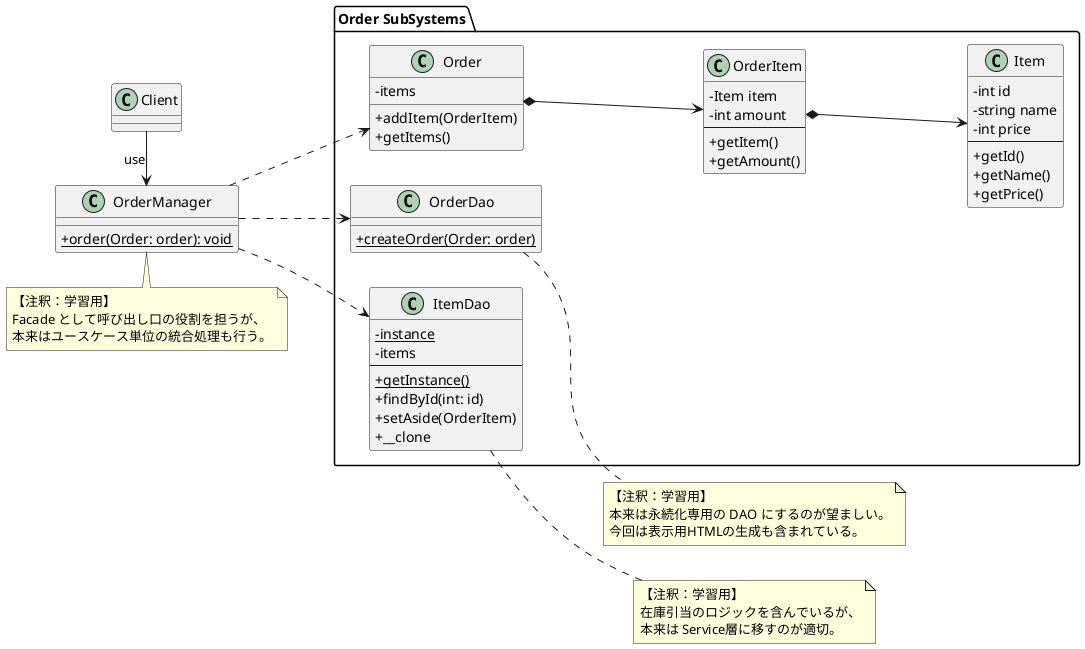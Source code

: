 @startuml facadeClassDiagram
skinparam classAttributeIconSize 0
left to right direction
class Client

class OrderManager{
  {static}+order(Order: order): void
}

package "Order SubSystems"{
  class OrderDao{
    {static}+createOrder(Order: order)
  }

  class ItemDao{
    {static}-instance
    -items
    --
    {static}+getInstance()
    +findById(int: id)
    +setAside(OrderItem)
    +__clone
    }


  class Order{
    -items
    +addItem(OrderItem)
    +getItems()
  }


  class OrderItem{
    -Item item
    -int amount
    --
    +getItem()
    +getAmount()
  }

  class Item{
    -int id
    -string name
    -int price
    --
    +getId()
    +getName()
    +getPrice()
  }
}

Client-right->OrderManager:use
OrderManager..>ItemDao
OrderManager..>OrderDao
OrderManager..>Order
Order*-->OrderItem
OrderItem*-->Item

note bottom of OrderManager
【注釈：学習用】
Facade として呼び出し口の役割を担うが、
本来はユースケース単位の統合処理も行う。
end note
note right of OrderDao
【注釈：学習用】
本来は永続化専用の DAO にするのが望ましい。
今回は表示用HTMLの生成も含まれている。
end note

note right of ItemDao
【注釈：学習用】
在庫引当のロジックを含んでいるが、
本来は Service層に移すのが適切。
end note





